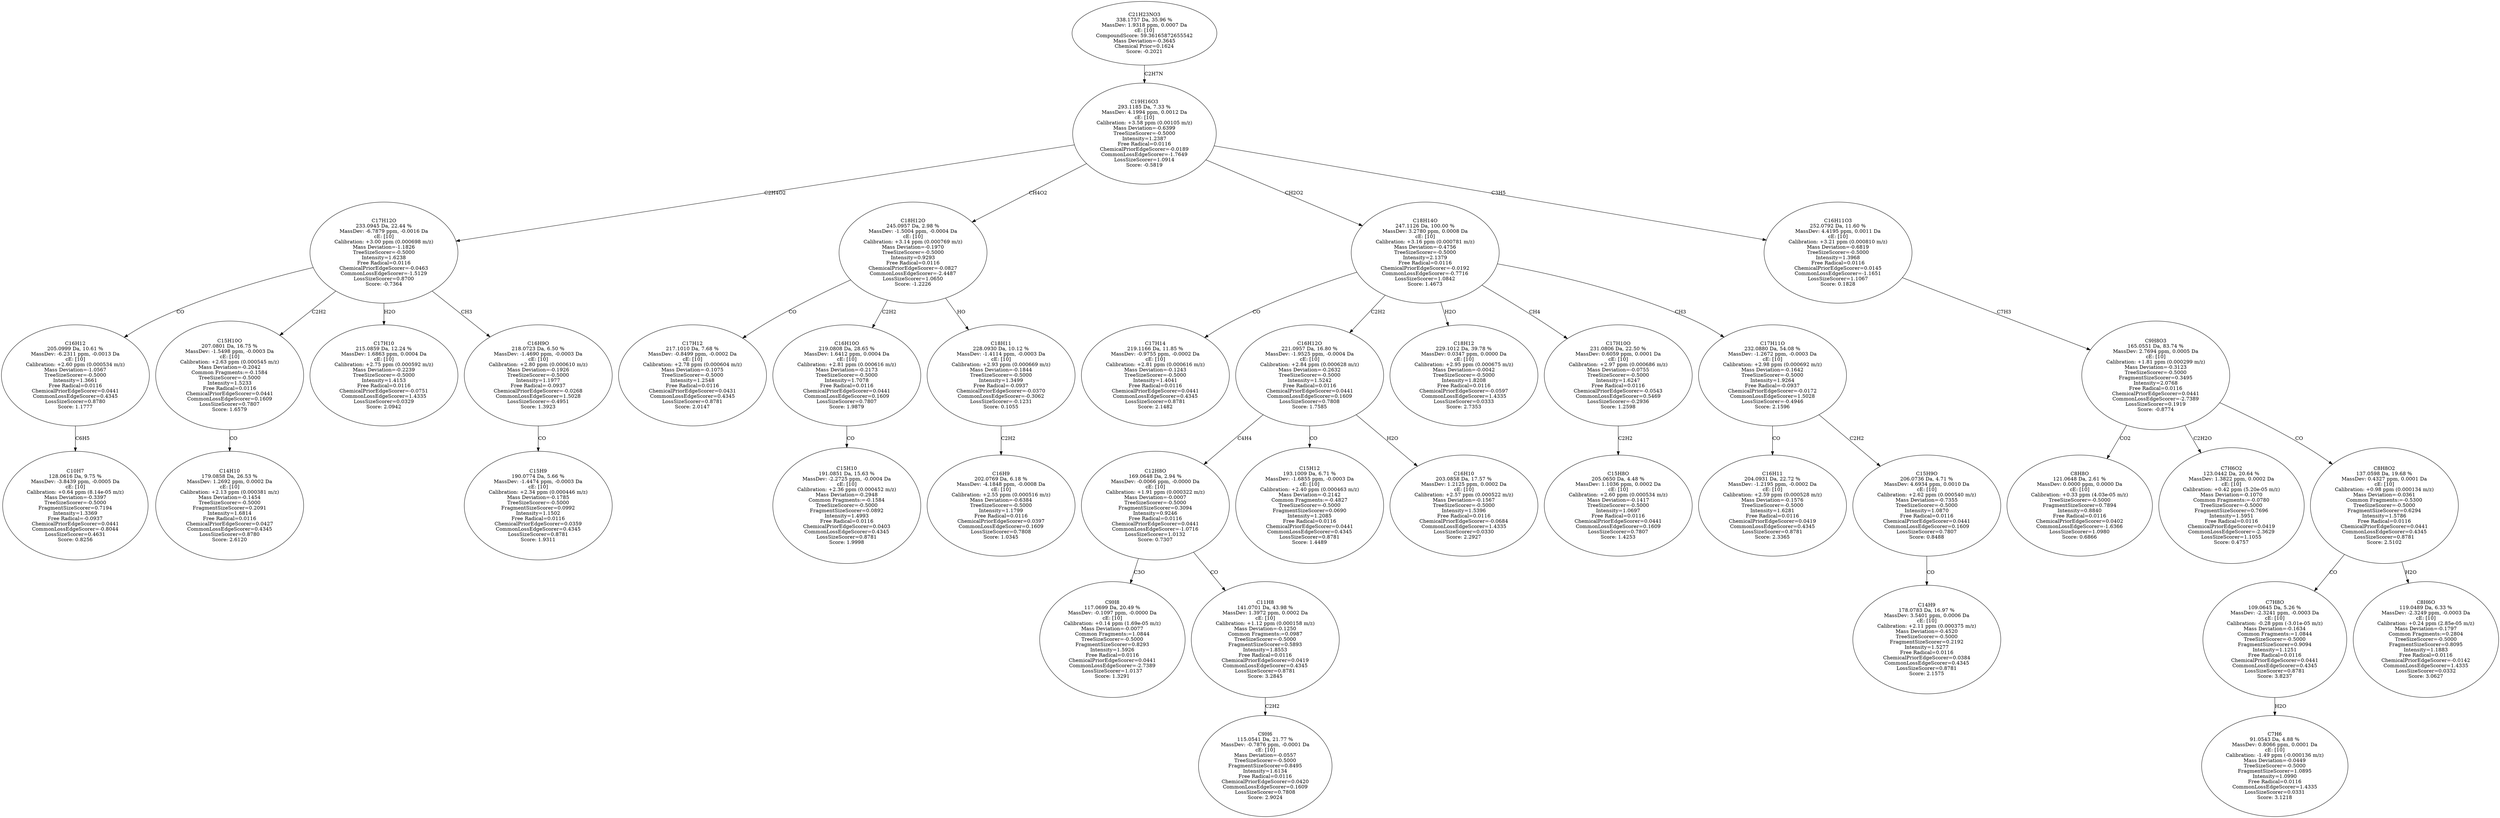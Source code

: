 strict digraph {
v1 [label="C10H7\n128.0616 Da, 9.75 %\nMassDev: -3.8439 ppm, -0.0005 Da\ncE: [10]\nCalibration: +0.64 ppm (8.14e-05 m/z)\nMass Deviation=-0.3397\nTreeSizeScorer=-0.5000\nFragmentSizeScorer=0.7194\nIntensity=1.3369\nFree Radical=-0.0937\nChemicalPriorEdgeScorer=0.0441\nCommonLossEdgeScorer=-0.8044\nLossSizeScorer=0.4631\nScore: 0.8256"];
v2 [label="C16H12\n205.0999 Da, 10.61 %\nMassDev: -6.2311 ppm, -0.0013 Da\ncE: [10]\nCalibration: +2.60 ppm (0.000534 m/z)\nMass Deviation=-1.0567\nTreeSizeScorer=-0.5000\nIntensity=1.3661\nFree Radical=0.0116\nChemicalPriorEdgeScorer=0.0441\nCommonLossEdgeScorer=0.4345\nLossSizeScorer=0.8780\nScore: 1.1777"];
v3 [label="C14H10\n179.0858 Da, 26.53 %\nMassDev: 1.2692 ppm, 0.0002 Da\ncE: [10]\nCalibration: +2.13 ppm (0.000381 m/z)\nMass Deviation=-0.1454\nTreeSizeScorer=-0.5000\nFragmentSizeScorer=0.2091\nIntensity=1.6814\nFree Radical=0.0116\nChemicalPriorEdgeScorer=0.0427\nCommonLossEdgeScorer=0.4345\nLossSizeScorer=0.8780\nScore: 2.6120"];
v4 [label="C15H10O\n207.0801 Da, 16.75 %\nMassDev: -1.5498 ppm, -0.0003 Da\ncE: [10]\nCalibration: +2.63 ppm (0.000545 m/z)\nMass Deviation=-0.2042\nCommon Fragments:=-0.1584\nTreeSizeScorer=-0.5000\nIntensity=1.5233\nFree Radical=0.0116\nChemicalPriorEdgeScorer=0.0441\nCommonLossEdgeScorer=0.1609\nLossSizeScorer=0.7807\nScore: 1.6579"];
v5 [label="C17H10\n215.0859 Da, 12.24 %\nMassDev: 1.6863 ppm, 0.0004 Da\ncE: [10]\nCalibration: +2.75 ppm (0.000592 m/z)\nMass Deviation=-0.2239\nTreeSizeScorer=-0.5000\nIntensity=1.4153\nFree Radical=0.0116\nChemicalPriorEdgeScorer=-0.0751\nCommonLossEdgeScorer=1.4335\nLossSizeScorer=0.0329\nScore: 2.0942"];
v6 [label="C15H9\n190.0774 Da, 5.66 %\nMassDev: -1.4474 ppm, -0.0003 Da\ncE: [10]\nCalibration: +2.34 ppm (0.000446 m/z)\nMass Deviation=-0.1785\nTreeSizeScorer=-0.5000\nFragmentSizeScorer=0.0992\nIntensity=1.1502\nFree Radical=0.0116\nChemicalPriorEdgeScorer=0.0359\nCommonLossEdgeScorer=0.4345\nLossSizeScorer=0.8781\nScore: 1.9311"];
v7 [label="C16H9O\n218.0723 Da, 6.50 %\nMassDev: -1.4690 ppm, -0.0003 Da\ncE: [10]\nCalibration: +2.80 ppm (0.000610 m/z)\nMass Deviation=-0.1926\nTreeSizeScorer=-0.5000\nIntensity=1.1977\nFree Radical=-0.0937\nChemicalPriorEdgeScorer=-0.0268\nCommonLossEdgeScorer=1.5028\nLossSizeScorer=-0.4951\nScore: 1.3923"];
v8 [label="C17H12O\n233.0945 Da, 22.44 %\nMassDev: -6.7879 ppm, -0.0016 Da\ncE: [10]\nCalibration: +3.00 ppm (0.000698 m/z)\nMass Deviation=-1.1826\nTreeSizeScorer=-0.5000\nIntensity=1.6238\nFree Radical=0.0116\nChemicalPriorEdgeScorer=-0.0463\nCommonLossEdgeScorer=-1.5129\nLossSizeScorer=0.8700\nScore: -0.7364"];
v9 [label="C17H12\n217.1010 Da, 7.68 %\nMassDev: -0.8499 ppm, -0.0002 Da\ncE: [10]\nCalibration: +2.78 ppm (0.000604 m/z)\nMass Deviation=-0.1075\nTreeSizeScorer=-0.5000\nIntensity=1.2548\nFree Radical=0.0116\nChemicalPriorEdgeScorer=0.0431\nCommonLossEdgeScorer=0.4345\nLossSizeScorer=0.8781\nScore: 2.0147"];
v10 [label="C15H10\n191.0851 Da, 15.63 %\nMassDev: -2.2725 ppm, -0.0004 Da\ncE: [10]\nCalibration: +2.36 ppm (0.000452 m/z)\nMass Deviation=-0.2948\nCommon Fragments:=-0.1584\nTreeSizeScorer=-0.5000\nFragmentSizeScorer=0.0892\nIntensity=1.4993\nFree Radical=0.0116\nChemicalPriorEdgeScorer=0.0403\nCommonLossEdgeScorer=0.4345\nLossSizeScorer=0.8781\nScore: 1.9998"];
v11 [label="C16H10O\n219.0808 Da, 28.65 %\nMassDev: 1.6412 ppm, 0.0004 Da\ncE: [10]\nCalibration: +2.81 ppm (0.000616 m/z)\nMass Deviation=-0.2173\nTreeSizeScorer=-0.5000\nIntensity=1.7078\nFree Radical=0.0116\nChemicalPriorEdgeScorer=0.0441\nCommonLossEdgeScorer=0.1609\nLossSizeScorer=0.7807\nScore: 1.9879"];
v12 [label="C16H9\n202.0769 Da, 6.18 %\nMassDev: -4.1848 ppm, -0.0008 Da\ncE: [10]\nCalibration: +2.55 ppm (0.000516 m/z)\nMass Deviation=-0.6384\nTreeSizeScorer=-0.5000\nIntensity=1.1799\nFree Radical=0.0116\nChemicalPriorEdgeScorer=0.0397\nCommonLossEdgeScorer=0.1609\nLossSizeScorer=0.7808\nScore: 1.0345"];
v13 [label="C18H11\n228.0930 Da, 10.12 %\nMassDev: -1.4114 ppm, -0.0003 Da\ncE: [10]\nCalibration: +2.93 ppm (0.000669 m/z)\nMass Deviation=-0.1844\nTreeSizeScorer=-0.5000\nIntensity=1.3499\nFree Radical=-0.0937\nChemicalPriorEdgeScorer=-0.0370\nCommonLossEdgeScorer=-0.3062\nLossSizeScorer=-0.1231\nScore: 0.1055"];
v14 [label="C18H12O\n245.0957 Da, 2.98 %\nMassDev: -1.5004 ppm, -0.0004 Da\ncE: [10]\nCalibration: +3.14 ppm (0.000769 m/z)\nMass Deviation=-0.1970\nTreeSizeScorer=-0.5000\nIntensity=0.9293\nFree Radical=0.0116\nChemicalPriorEdgeScorer=-0.0827\nCommonLossEdgeScorer=-2.4487\nLossSizeScorer=1.0650\nScore: -1.2226"];
v15 [label="C17H14\n219.1166 Da, 11.85 %\nMassDev: -0.9755 ppm, -0.0002 Da\ncE: [10]\nCalibration: +2.81 ppm (0.000616 m/z)\nMass Deviation=-0.1243\nTreeSizeScorer=-0.5000\nIntensity=1.4041\nFree Radical=0.0116\nChemicalPriorEdgeScorer=0.0441\nCommonLossEdgeScorer=0.4345\nLossSizeScorer=0.8781\nScore: 2.1482"];
v16 [label="C9H8\n117.0699 Da, 20.49 %\nMassDev: -0.1097 ppm, -0.0000 Da\ncE: [10]\nCalibration: +0.14 ppm (1.69e-05 m/z)\nMass Deviation=-0.0077\nCommon Fragments:=1.0844\nTreeSizeScorer=-0.5000\nFragmentSizeScorer=0.8293\nIntensity=1.5926\nFree Radical=0.0116\nChemicalPriorEdgeScorer=0.0441\nCommonLossEdgeScorer=-2.7389\nLossSizeScorer=1.0137\nScore: 1.3291"];
v17 [label="C9H6\n115.0541 Da, 21.77 %\nMassDev: -0.7876 ppm, -0.0001 Da\ncE: [10]\nMass Deviation=-0.0557\nTreeSizeScorer=-0.5000\nFragmentSizeScorer=0.8495\nIntensity=1.6134\nFree Radical=0.0116\nChemicalPriorEdgeScorer=0.0420\nCommonLossEdgeScorer=0.1609\nLossSizeScorer=0.7808\nScore: 2.9024"];
v18 [label="C11H8\n141.0701 Da, 43.98 %\nMassDev: 1.3972 ppm, 0.0002 Da\ncE: [10]\nCalibration: +1.12 ppm (0.000158 m/z)\nMass Deviation=-0.1250\nCommon Fragments:=0.0987\nTreeSizeScorer=-0.5000\nFragmentSizeScorer=0.5893\nIntensity=1.8553\nFree Radical=0.0116\nChemicalPriorEdgeScorer=0.0419\nCommonLossEdgeScorer=0.4345\nLossSizeScorer=0.8781\nScore: 3.2845"];
v19 [label="C12H8O\n169.0648 Da, 2.94 %\nMassDev: -0.0066 ppm, -0.0000 Da\ncE: [10]\nCalibration: +1.91 ppm (0.000322 m/z)\nMass Deviation=-0.0007\nTreeSizeScorer=-0.5000\nFragmentSizeScorer=0.3094\nIntensity=0.9246\nFree Radical=0.0116\nChemicalPriorEdgeScorer=0.0441\nCommonLossEdgeScorer=-1.0716\nLossSizeScorer=1.0132\nScore: 0.7307"];
v20 [label="C15H12\n193.1009 Da, 6.71 %\nMassDev: -1.6855 ppm, -0.0003 Da\ncE: [10]\nCalibration: +2.40 ppm (0.000463 m/z)\nMass Deviation=-0.2142\nCommon Fragments:=-0.4827\nTreeSizeScorer=-0.5000\nFragmentSizeScorer=0.0690\nIntensity=1.2085\nFree Radical=0.0116\nChemicalPriorEdgeScorer=0.0441\nCommonLossEdgeScorer=0.4345\nLossSizeScorer=0.8781\nScore: 1.4489"];
v21 [label="C16H10\n203.0858 Da, 17.57 %\nMassDev: 1.2125 ppm, 0.0002 Da\ncE: [10]\nCalibration: +2.57 ppm (0.000522 m/z)\nMass Deviation=-0.1567\nTreeSizeScorer=-0.5000\nIntensity=1.5396\nFree Radical=0.0116\nChemicalPriorEdgeScorer=-0.0684\nCommonLossEdgeScorer=1.4335\nLossSizeScorer=0.0330\nScore: 2.2927"];
v22 [label="C16H12O\n221.0957 Da, 16.80 %\nMassDev: -1.9525 ppm, -0.0004 Da\ncE: [10]\nCalibration: +2.84 ppm (0.000628 m/z)\nMass Deviation=-0.2632\nTreeSizeScorer=-0.5000\nIntensity=1.5242\nFree Radical=0.0116\nChemicalPriorEdgeScorer=0.0441\nCommonLossEdgeScorer=0.1609\nLossSizeScorer=0.7808\nScore: 1.7585"];
v23 [label="C18H12\n229.1012 Da, 39.78 %\nMassDev: 0.0347 ppm, 0.0000 Da\ncE: [10]\nCalibration: +2.95 ppm (0.000675 m/z)\nMass Deviation=-0.0042\nTreeSizeScorer=-0.5000\nIntensity=1.8208\nFree Radical=0.0116\nChemicalPriorEdgeScorer=-0.0597\nCommonLossEdgeScorer=1.4335\nLossSizeScorer=0.0333\nScore: 2.7353"];
v24 [label="C15H8O\n205.0650 Da, 4.48 %\nMassDev: 1.1036 ppm, 0.0002 Da\ncE: [10]\nCalibration: +2.60 ppm (0.000534 m/z)\nMass Deviation=-0.1417\nTreeSizeScorer=-0.5000\nIntensity=1.0697\nFree Radical=0.0116\nChemicalPriorEdgeScorer=0.0441\nCommonLossEdgeScorer=0.1609\nLossSizeScorer=0.7807\nScore: 1.4253"];
v25 [label="C17H10O\n231.0806 Da, 22.50 %\nMassDev: 0.6059 ppm, 0.0001 Da\ncE: [10]\nCalibration: +2.97 ppm (0.000686 m/z)\nMass Deviation=-0.0755\nTreeSizeScorer=-0.5000\nIntensity=1.6247\nFree Radical=0.0116\nChemicalPriorEdgeScorer=-0.0543\nCommonLossEdgeScorer=0.5469\nLossSizeScorer=-0.2936\nScore: 1.2598"];
v26 [label="C16H11\n204.0931 Da, 22.72 %\nMassDev: -1.2195 ppm, -0.0002 Da\ncE: [10]\nCalibration: +2.59 ppm (0.000528 m/z)\nMass Deviation=-0.1576\nTreeSizeScorer=-0.5000\nIntensity=1.6281\nFree Radical=0.0116\nChemicalPriorEdgeScorer=0.0419\nCommonLossEdgeScorer=0.4345\nLossSizeScorer=0.8781\nScore: 2.3365"];
v27 [label="C14H9\n178.0783 Da, 16.97 %\nMassDev: 3.5401 ppm, 0.0006 Da\ncE: [10]\nCalibration: +2.11 ppm (0.000375 m/z)\nMass Deviation=-0.4520\nTreeSizeScorer=-0.5000\nFragmentSizeScorer=0.2192\nIntensity=1.5277\nFree Radical=0.0116\nChemicalPriorEdgeScorer=0.0384\nCommonLossEdgeScorer=0.4345\nLossSizeScorer=0.8781\nScore: 2.1575"];
v28 [label="C15H9O\n206.0736 Da, 4.71 %\nMassDev: 4.6934 ppm, 0.0010 Da\ncE: [10]\nCalibration: +2.62 ppm (0.000540 m/z)\nMass Deviation=-0.7355\nTreeSizeScorer=-0.5000\nIntensity=1.0870\nFree Radical=0.0116\nChemicalPriorEdgeScorer=0.0441\nCommonLossEdgeScorer=0.1609\nLossSizeScorer=0.7807\nScore: 0.8488"];
v29 [label="C17H11O\n232.0880 Da, 54.08 %\nMassDev: -1.2672 ppm, -0.0003 Da\ncE: [10]\nCalibration: +2.98 ppm (0.000692 m/z)\nMass Deviation=-0.1642\nTreeSizeScorer=-0.5000\nIntensity=1.9264\nFree Radical=-0.0937\nChemicalPriorEdgeScorer=-0.0172\nCommonLossEdgeScorer=1.5028\nLossSizeScorer=-0.4946\nScore: 2.1596"];
v30 [label="C18H14O\n247.1126 Da, 100.00 %\nMassDev: 3.2780 ppm, 0.0008 Da\ncE: [10]\nCalibration: +3.16 ppm (0.000781 m/z)\nMass Deviation=-0.4756\nTreeSizeScorer=-0.5000\nIntensity=2.1379\nFree Radical=0.0116\nChemicalPriorEdgeScorer=-0.0192\nCommonLossEdgeScorer=-0.7716\nLossSizeScorer=1.0842\nScore: 1.4673"];
v31 [label="C8H8O\n121.0648 Da, 2.61 %\nMassDev: 0.0000 ppm, 0.0000 Da\ncE: [10]\nCalibration: +0.33 ppm (4.03e-05 m/z)\nTreeSizeScorer=-0.5000\nFragmentSizeScorer=0.7894\nIntensity=0.8840\nFree Radical=0.0116\nChemicalPriorEdgeScorer=0.0402\nCommonLossEdgeScorer=-1.6366\nLossSizeScorer=1.0980\nScore: 0.6866"];
v32 [label="C7H6O2\n123.0442 Da, 20.64 %\nMassDev: 1.3822 ppm, 0.0002 Da\ncE: [10]\nCalibration: +0.42 ppm (5.20e-05 m/z)\nMass Deviation=-0.1070\nCommon Fragments:=-0.0780\nTreeSizeScorer=-0.5000\nFragmentSizeScorer=0.7696\nIntensity=1.5951\nFree Radical=0.0116\nChemicalPriorEdgeScorer=0.0419\nCommonLossEdgeScorer=-2.3629\nLossSizeScorer=1.1055\nScore: 0.4757"];
v33 [label="C7H6\n91.0543 Da, 4.88 %\nMassDev: 0.8066 ppm, 0.0001 Da\ncE: [10]\nCalibration: -1.49 ppm (-0.000136 m/z)\nMass Deviation=-0.0449\nTreeSizeScorer=-0.5000\nFragmentSizeScorer=1.0895\nIntensity=1.0990\nFree Radical=0.0116\nCommonLossEdgeScorer=1.4335\nLossSizeScorer=0.0331\nScore: 3.1218"];
v34 [label="C7H8O\n109.0645 Da, 5.26 %\nMassDev: -2.3241 ppm, -0.0003 Da\ncE: [10]\nCalibration: -0.28 ppm (-3.01e-05 m/z)\nMass Deviation=-0.1634\nCommon Fragments:=1.0844\nTreeSizeScorer=-0.5000\nFragmentSizeScorer=0.9094\nIntensity=1.1251\nFree Radical=0.0116\nChemicalPriorEdgeScorer=0.0441\nCommonLossEdgeScorer=0.4345\nLossSizeScorer=0.8781\nScore: 3.8237"];
v35 [label="C8H6O\n119.0489 Da, 6.33 %\nMassDev: -2.3249 ppm, -0.0003 Da\ncE: [10]\nCalibration: +0.24 ppm (2.85e-05 m/z)\nMass Deviation=-0.1797\nCommon Fragments:=0.2804\nTreeSizeScorer=-0.5000\nFragmentSizeScorer=0.8095\nIntensity=1.1883\nFree Radical=0.0116\nChemicalPriorEdgeScorer=-0.0142\nCommonLossEdgeScorer=1.4335\nLossSizeScorer=0.0332\nScore: 3.0627"];
v36 [label="C8H8O2\n137.0598 Da, 19.68 %\nMassDev: 0.4327 ppm, 0.0001 Da\ncE: [10]\nCalibration: +0.98 ppm (0.000134 m/z)\nMass Deviation=-0.0361\nCommon Fragments:=-0.5300\nTreeSizeScorer=-0.5000\nFragmentSizeScorer=0.6294\nIntensity=1.5786\nFree Radical=0.0116\nChemicalPriorEdgeScorer=0.0441\nCommonLossEdgeScorer=0.4345\nLossSizeScorer=0.8781\nScore: 2.5102"];
v37 [label="C9H8O3\n165.0551 Da, 83.74 %\nMassDev: 2.7694 ppm, 0.0005 Da\ncE: [10]\nCalibration: +1.81 ppm (0.000299 m/z)\nMass Deviation=-0.3123\nTreeSizeScorer=-0.5000\nFragmentSizeScorer=0.3495\nIntensity=2.0768\nFree Radical=0.0116\nChemicalPriorEdgeScorer=0.0441\nCommonLossEdgeScorer=-2.7389\nLossSizeScorer=0.1919\nScore: -0.8774"];
v38 [label="C16H11O3\n252.0792 Da, 11.60 %\nMassDev: 4.4195 ppm, 0.0011 Da\ncE: [10]\nCalibration: +3.21 ppm (0.000810 m/z)\nMass Deviation=-0.6819\nTreeSizeScorer=-0.5000\nIntensity=1.3968\nFree Radical=0.0116\nChemicalPriorEdgeScorer=0.0145\nCommonLossEdgeScorer=-1.1651\nLossSizeScorer=1.1067\nScore: 0.1828"];
v39 [label="C19H16O3\n293.1185 Da, 7.33 %\nMassDev: 4.1994 ppm, 0.0012 Da\ncE: [10]\nCalibration: +3.58 ppm (0.00105 m/z)\nMass Deviation=-0.6399\nTreeSizeScorer=-0.5000\nIntensity=1.2387\nFree Radical=0.0116\nChemicalPriorEdgeScorer=-0.0189\nCommonLossEdgeScorer=-1.7649\nLossSizeScorer=1.0914\nScore: -0.5819"];
v40 [label="C21H23NO3\n338.1757 Da, 35.96 %\nMassDev: 1.9318 ppm, 0.0007 Da\ncE: [10]\nCompoundScore: 59.36165872655542\nMass Deviation=-0.3645\nChemical Prior=0.1624\nScore: -0.2021"];
v2 -> v1 [label="C6H5"];
v8 -> v2 [label="CO"];
v4 -> v3 [label="CO"];
v8 -> v4 [label="C2H2"];
v8 -> v5 [label="H2O"];
v7 -> v6 [label="CO"];
v8 -> v7 [label="CH3"];
v39 -> v8 [label="C2H4O2"];
v14 -> v9 [label="CO"];
v11 -> v10 [label="CO"];
v14 -> v11 [label="C2H2"];
v13 -> v12 [label="C2H2"];
v14 -> v13 [label="HO"];
v39 -> v14 [label="CH4O2"];
v30 -> v15 [label="CO"];
v19 -> v16 [label="C3O"];
v18 -> v17 [label="C2H2"];
v19 -> v18 [label="CO"];
v22 -> v19 [label="C4H4"];
v22 -> v20 [label="CO"];
v22 -> v21 [label="H2O"];
v30 -> v22 [label="C2H2"];
v30 -> v23 [label="H2O"];
v25 -> v24 [label="C2H2"];
v30 -> v25 [label="CH4"];
v29 -> v26 [label="CO"];
v28 -> v27 [label="CO"];
v29 -> v28 [label="C2H2"];
v30 -> v29 [label="CH3"];
v39 -> v30 [label="CH2O2"];
v37 -> v31 [label="CO2"];
v37 -> v32 [label="C2H2O"];
v34 -> v33 [label="H2O"];
v36 -> v34 [label="CO"];
v36 -> v35 [label="H2O"];
v37 -> v36 [label="CO"];
v38 -> v37 [label="C7H3"];
v39 -> v38 [label="C3H5"];
v40 -> v39 [label="C2H7N"];
}